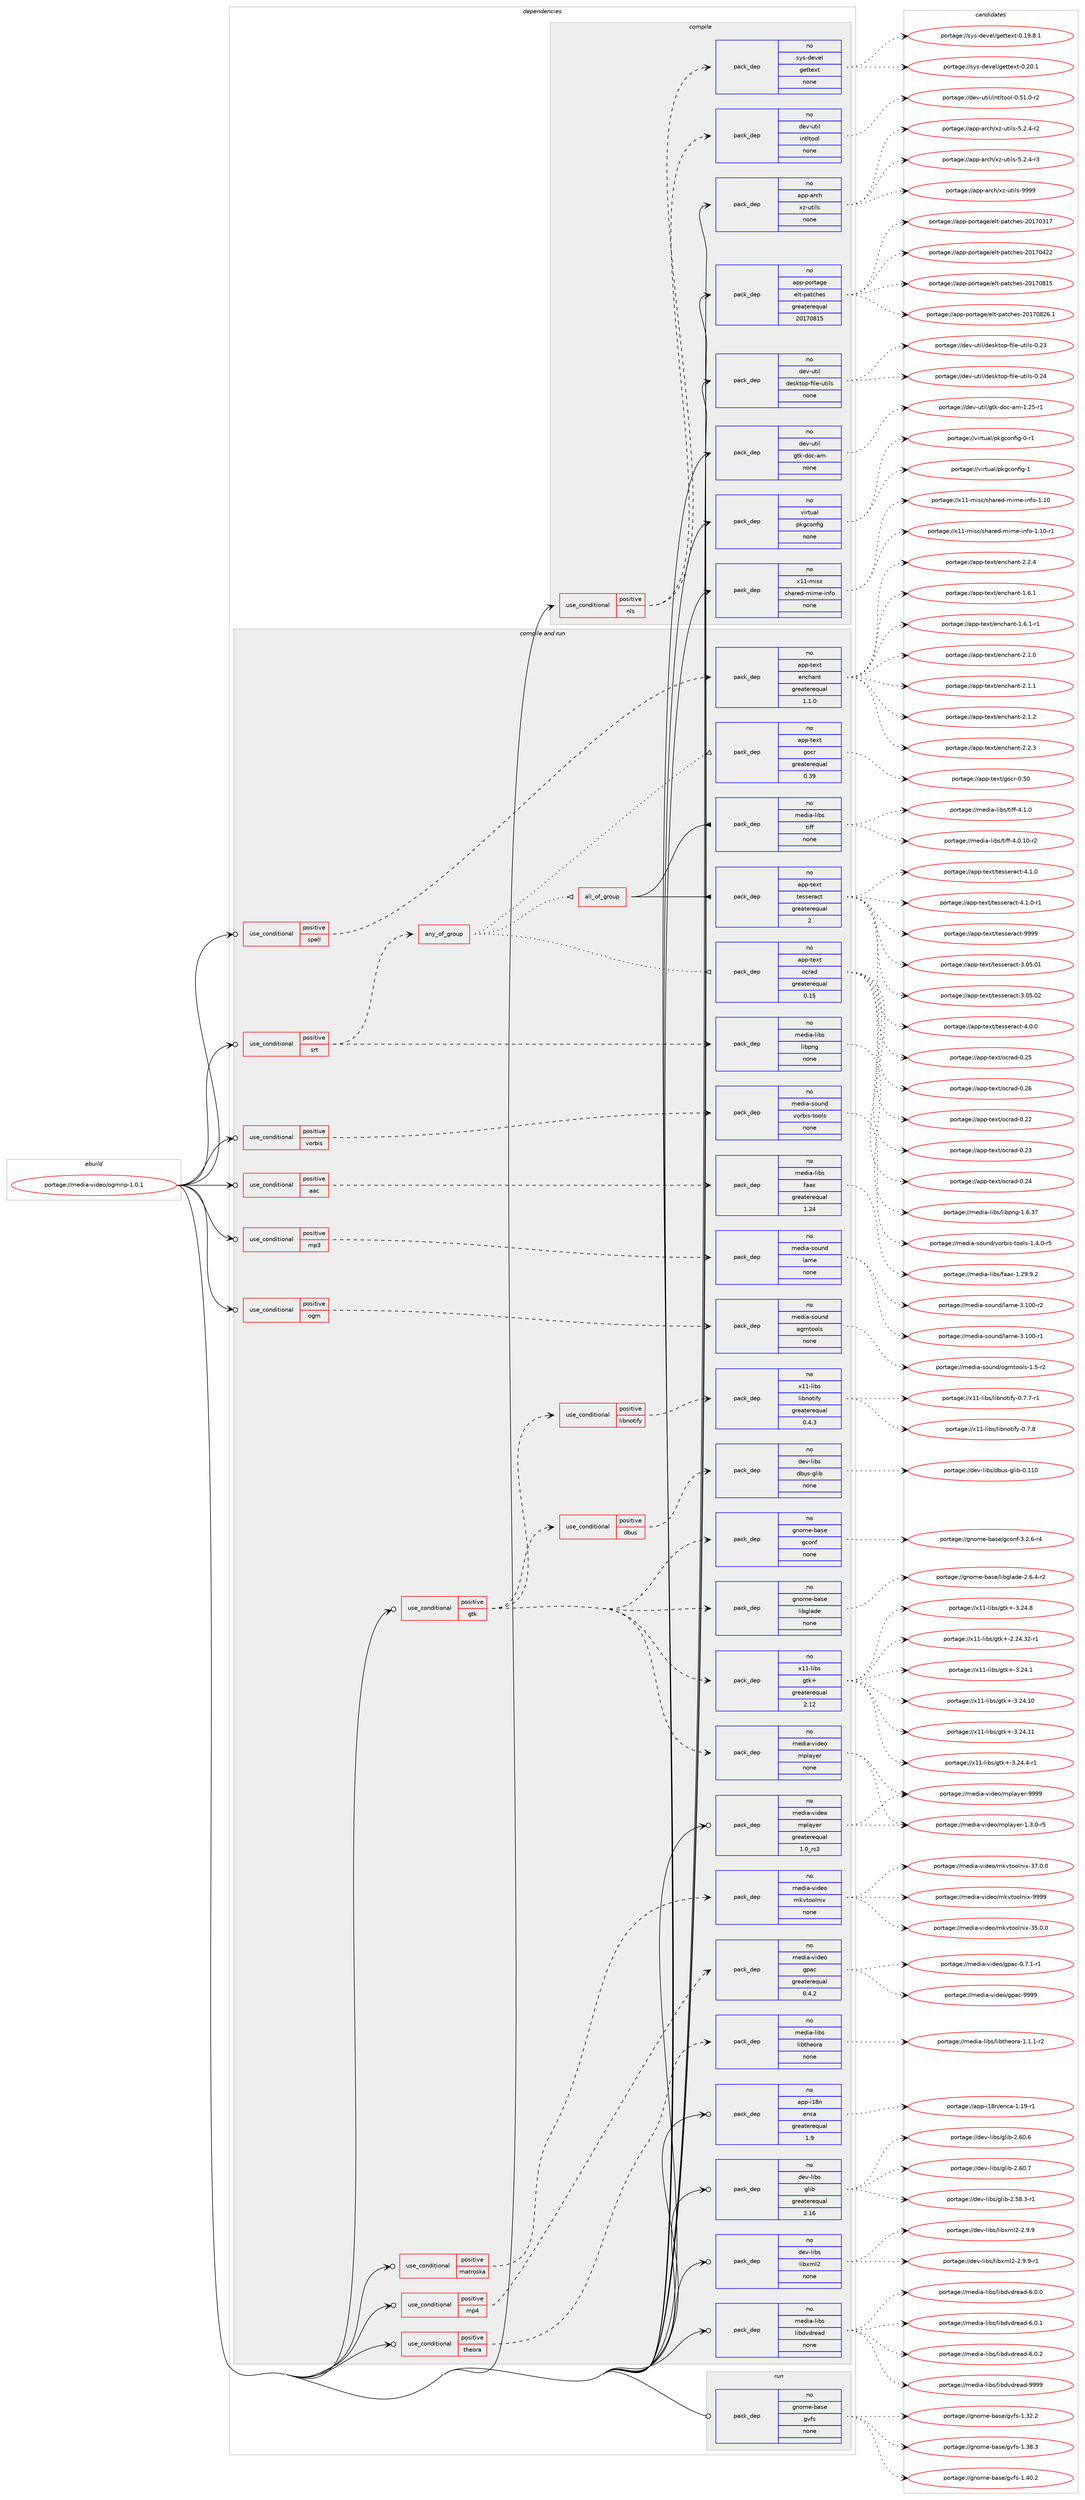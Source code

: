digraph prolog {

# *************
# Graph options
# *************

newrank=true;
concentrate=true;
compound=true;
graph [rankdir=LR,fontname=Helvetica,fontsize=10,ranksep=1.5];#, ranksep=2.5, nodesep=0.2];
edge  [arrowhead=vee];
node  [fontname=Helvetica,fontsize=10];

# **********
# The ebuild
# **********

subgraph cluster_leftcol {
color=gray;
rank=same;
label=<<i>ebuild</i>>;
id [label="portage://media-video/ogmrip-1.0.1", color=red, width=4, href="../media-video/ogmrip-1.0.1.svg"];
}

# ****************
# The dependencies
# ****************

subgraph cluster_midcol {
color=gray;
label=<<i>dependencies</i>>;
subgraph cluster_compile {
fillcolor="#eeeeee";
style=filled;
label=<<i>compile</i>>;
subgraph cond85376 {
dependency342218 [label=<<TABLE BORDER="0" CELLBORDER="1" CELLSPACING="0" CELLPADDING="4"><TR><TD ROWSPAN="3" CELLPADDING="10">use_conditional</TD></TR><TR><TD>positive</TD></TR><TR><TD>nls</TD></TR></TABLE>>, shape=none, color=red];
subgraph pack251244 {
dependency342219 [label=<<TABLE BORDER="0" CELLBORDER="1" CELLSPACING="0" CELLPADDING="4" WIDTH="220"><TR><TD ROWSPAN="6" CELLPADDING="30">pack_dep</TD></TR><TR><TD WIDTH="110">no</TD></TR><TR><TD>sys-devel</TD></TR><TR><TD>gettext</TD></TR><TR><TD>none</TD></TR><TR><TD></TD></TR></TABLE>>, shape=none, color=blue];
}
dependency342218:e -> dependency342219:w [weight=20,style="dashed",arrowhead="vee"];
subgraph pack251245 {
dependency342220 [label=<<TABLE BORDER="0" CELLBORDER="1" CELLSPACING="0" CELLPADDING="4" WIDTH="220"><TR><TD ROWSPAN="6" CELLPADDING="30">pack_dep</TD></TR><TR><TD WIDTH="110">no</TD></TR><TR><TD>dev-util</TD></TR><TR><TD>intltool</TD></TR><TR><TD>none</TD></TR><TR><TD></TD></TR></TABLE>>, shape=none, color=blue];
}
dependency342218:e -> dependency342220:w [weight=20,style="dashed",arrowhead="vee"];
}
id:e -> dependency342218:w [weight=20,style="solid",arrowhead="vee"];
subgraph pack251246 {
dependency342221 [label=<<TABLE BORDER="0" CELLBORDER="1" CELLSPACING="0" CELLPADDING="4" WIDTH="220"><TR><TD ROWSPAN="6" CELLPADDING="30">pack_dep</TD></TR><TR><TD WIDTH="110">no</TD></TR><TR><TD>app-arch</TD></TR><TR><TD>xz-utils</TD></TR><TR><TD>none</TD></TR><TR><TD></TD></TR></TABLE>>, shape=none, color=blue];
}
id:e -> dependency342221:w [weight=20,style="solid",arrowhead="vee"];
subgraph pack251247 {
dependency342222 [label=<<TABLE BORDER="0" CELLBORDER="1" CELLSPACING="0" CELLPADDING="4" WIDTH="220"><TR><TD ROWSPAN="6" CELLPADDING="30">pack_dep</TD></TR><TR><TD WIDTH="110">no</TD></TR><TR><TD>app-portage</TD></TR><TR><TD>elt-patches</TD></TR><TR><TD>greaterequal</TD></TR><TR><TD>20170815</TD></TR></TABLE>>, shape=none, color=blue];
}
id:e -> dependency342222:w [weight=20,style="solid",arrowhead="vee"];
subgraph pack251248 {
dependency342223 [label=<<TABLE BORDER="0" CELLBORDER="1" CELLSPACING="0" CELLPADDING="4" WIDTH="220"><TR><TD ROWSPAN="6" CELLPADDING="30">pack_dep</TD></TR><TR><TD WIDTH="110">no</TD></TR><TR><TD>dev-util</TD></TR><TR><TD>desktop-file-utils</TD></TR><TR><TD>none</TD></TR><TR><TD></TD></TR></TABLE>>, shape=none, color=blue];
}
id:e -> dependency342223:w [weight=20,style="solid",arrowhead="vee"];
subgraph pack251249 {
dependency342224 [label=<<TABLE BORDER="0" CELLBORDER="1" CELLSPACING="0" CELLPADDING="4" WIDTH="220"><TR><TD ROWSPAN="6" CELLPADDING="30">pack_dep</TD></TR><TR><TD WIDTH="110">no</TD></TR><TR><TD>dev-util</TD></TR><TR><TD>gtk-doc-am</TD></TR><TR><TD>none</TD></TR><TR><TD></TD></TR></TABLE>>, shape=none, color=blue];
}
id:e -> dependency342224:w [weight=20,style="solid",arrowhead="vee"];
subgraph pack251250 {
dependency342225 [label=<<TABLE BORDER="0" CELLBORDER="1" CELLSPACING="0" CELLPADDING="4" WIDTH="220"><TR><TD ROWSPAN="6" CELLPADDING="30">pack_dep</TD></TR><TR><TD WIDTH="110">no</TD></TR><TR><TD>virtual</TD></TR><TR><TD>pkgconfig</TD></TR><TR><TD>none</TD></TR><TR><TD></TD></TR></TABLE>>, shape=none, color=blue];
}
id:e -> dependency342225:w [weight=20,style="solid",arrowhead="vee"];
subgraph pack251251 {
dependency342226 [label=<<TABLE BORDER="0" CELLBORDER="1" CELLSPACING="0" CELLPADDING="4" WIDTH="220"><TR><TD ROWSPAN="6" CELLPADDING="30">pack_dep</TD></TR><TR><TD WIDTH="110">no</TD></TR><TR><TD>x11-misc</TD></TR><TR><TD>shared-mime-info</TD></TR><TR><TD>none</TD></TR><TR><TD></TD></TR></TABLE>>, shape=none, color=blue];
}
id:e -> dependency342226:w [weight=20,style="solid",arrowhead="vee"];
}
subgraph cluster_compileandrun {
fillcolor="#eeeeee";
style=filled;
label=<<i>compile and run</i>>;
subgraph cond85377 {
dependency342227 [label=<<TABLE BORDER="0" CELLBORDER="1" CELLSPACING="0" CELLPADDING="4"><TR><TD ROWSPAN="3" CELLPADDING="10">use_conditional</TD></TR><TR><TD>positive</TD></TR><TR><TD>aac</TD></TR></TABLE>>, shape=none, color=red];
subgraph pack251252 {
dependency342228 [label=<<TABLE BORDER="0" CELLBORDER="1" CELLSPACING="0" CELLPADDING="4" WIDTH="220"><TR><TD ROWSPAN="6" CELLPADDING="30">pack_dep</TD></TR><TR><TD WIDTH="110">no</TD></TR><TR><TD>media-libs</TD></TR><TR><TD>faac</TD></TR><TR><TD>greaterequal</TD></TR><TR><TD>1.24</TD></TR></TABLE>>, shape=none, color=blue];
}
dependency342227:e -> dependency342228:w [weight=20,style="dashed",arrowhead="vee"];
}
id:e -> dependency342227:w [weight=20,style="solid",arrowhead="odotvee"];
subgraph cond85378 {
dependency342229 [label=<<TABLE BORDER="0" CELLBORDER="1" CELLSPACING="0" CELLPADDING="4"><TR><TD ROWSPAN="3" CELLPADDING="10">use_conditional</TD></TR><TR><TD>positive</TD></TR><TR><TD>gtk</TD></TR></TABLE>>, shape=none, color=red];
subgraph pack251253 {
dependency342230 [label=<<TABLE BORDER="0" CELLBORDER="1" CELLSPACING="0" CELLPADDING="4" WIDTH="220"><TR><TD ROWSPAN="6" CELLPADDING="30">pack_dep</TD></TR><TR><TD WIDTH="110">no</TD></TR><TR><TD>x11-libs</TD></TR><TR><TD>gtk+</TD></TR><TR><TD>greaterequal</TD></TR><TR><TD>2.12</TD></TR></TABLE>>, shape=none, color=blue];
}
dependency342229:e -> dependency342230:w [weight=20,style="dashed",arrowhead="vee"];
subgraph pack251254 {
dependency342231 [label=<<TABLE BORDER="0" CELLBORDER="1" CELLSPACING="0" CELLPADDING="4" WIDTH="220"><TR><TD ROWSPAN="6" CELLPADDING="30">pack_dep</TD></TR><TR><TD WIDTH="110">no</TD></TR><TR><TD>gnome-base</TD></TR><TR><TD>libglade</TD></TR><TR><TD>none</TD></TR><TR><TD></TD></TR></TABLE>>, shape=none, color=blue];
}
dependency342229:e -> dependency342231:w [weight=20,style="dashed",arrowhead="vee"];
subgraph pack251255 {
dependency342232 [label=<<TABLE BORDER="0" CELLBORDER="1" CELLSPACING="0" CELLPADDING="4" WIDTH="220"><TR><TD ROWSPAN="6" CELLPADDING="30">pack_dep</TD></TR><TR><TD WIDTH="110">no</TD></TR><TR><TD>gnome-base</TD></TR><TR><TD>gconf</TD></TR><TR><TD>none</TD></TR><TR><TD></TD></TR></TABLE>>, shape=none, color=blue];
}
dependency342229:e -> dependency342232:w [weight=20,style="dashed",arrowhead="vee"];
subgraph cond85379 {
dependency342233 [label=<<TABLE BORDER="0" CELLBORDER="1" CELLSPACING="0" CELLPADDING="4"><TR><TD ROWSPAN="3" CELLPADDING="10">use_conditional</TD></TR><TR><TD>positive</TD></TR><TR><TD>dbus</TD></TR></TABLE>>, shape=none, color=red];
subgraph pack251256 {
dependency342234 [label=<<TABLE BORDER="0" CELLBORDER="1" CELLSPACING="0" CELLPADDING="4" WIDTH="220"><TR><TD ROWSPAN="6" CELLPADDING="30">pack_dep</TD></TR><TR><TD WIDTH="110">no</TD></TR><TR><TD>dev-libs</TD></TR><TR><TD>dbus-glib</TD></TR><TR><TD>none</TD></TR><TR><TD></TD></TR></TABLE>>, shape=none, color=blue];
}
dependency342233:e -> dependency342234:w [weight=20,style="dashed",arrowhead="vee"];
}
dependency342229:e -> dependency342233:w [weight=20,style="dashed",arrowhead="vee"];
subgraph cond85380 {
dependency342235 [label=<<TABLE BORDER="0" CELLBORDER="1" CELLSPACING="0" CELLPADDING="4"><TR><TD ROWSPAN="3" CELLPADDING="10">use_conditional</TD></TR><TR><TD>positive</TD></TR><TR><TD>libnotify</TD></TR></TABLE>>, shape=none, color=red];
subgraph pack251257 {
dependency342236 [label=<<TABLE BORDER="0" CELLBORDER="1" CELLSPACING="0" CELLPADDING="4" WIDTH="220"><TR><TD ROWSPAN="6" CELLPADDING="30">pack_dep</TD></TR><TR><TD WIDTH="110">no</TD></TR><TR><TD>x11-libs</TD></TR><TR><TD>libnotify</TD></TR><TR><TD>greaterequal</TD></TR><TR><TD>0.4.3</TD></TR></TABLE>>, shape=none, color=blue];
}
dependency342235:e -> dependency342236:w [weight=20,style="dashed",arrowhead="vee"];
}
dependency342229:e -> dependency342235:w [weight=20,style="dashed",arrowhead="vee"];
subgraph pack251258 {
dependency342237 [label=<<TABLE BORDER="0" CELLBORDER="1" CELLSPACING="0" CELLPADDING="4" WIDTH="220"><TR><TD ROWSPAN="6" CELLPADDING="30">pack_dep</TD></TR><TR><TD WIDTH="110">no</TD></TR><TR><TD>media-video</TD></TR><TR><TD>mplayer</TD></TR><TR><TD>none</TD></TR><TR><TD></TD></TR></TABLE>>, shape=none, color=blue];
}
dependency342229:e -> dependency342237:w [weight=20,style="dashed",arrowhead="vee"];
}
id:e -> dependency342229:w [weight=20,style="solid",arrowhead="odotvee"];
subgraph cond85381 {
dependency342238 [label=<<TABLE BORDER="0" CELLBORDER="1" CELLSPACING="0" CELLPADDING="4"><TR><TD ROWSPAN="3" CELLPADDING="10">use_conditional</TD></TR><TR><TD>positive</TD></TR><TR><TD>matroska</TD></TR></TABLE>>, shape=none, color=red];
subgraph pack251259 {
dependency342239 [label=<<TABLE BORDER="0" CELLBORDER="1" CELLSPACING="0" CELLPADDING="4" WIDTH="220"><TR><TD ROWSPAN="6" CELLPADDING="30">pack_dep</TD></TR><TR><TD WIDTH="110">no</TD></TR><TR><TD>media-video</TD></TR><TR><TD>mkvtoolnix</TD></TR><TR><TD>none</TD></TR><TR><TD></TD></TR></TABLE>>, shape=none, color=blue];
}
dependency342238:e -> dependency342239:w [weight=20,style="dashed",arrowhead="vee"];
}
id:e -> dependency342238:w [weight=20,style="solid",arrowhead="odotvee"];
subgraph cond85382 {
dependency342240 [label=<<TABLE BORDER="0" CELLBORDER="1" CELLSPACING="0" CELLPADDING="4"><TR><TD ROWSPAN="3" CELLPADDING="10">use_conditional</TD></TR><TR><TD>positive</TD></TR><TR><TD>mp3</TD></TR></TABLE>>, shape=none, color=red];
subgraph pack251260 {
dependency342241 [label=<<TABLE BORDER="0" CELLBORDER="1" CELLSPACING="0" CELLPADDING="4" WIDTH="220"><TR><TD ROWSPAN="6" CELLPADDING="30">pack_dep</TD></TR><TR><TD WIDTH="110">no</TD></TR><TR><TD>media-sound</TD></TR><TR><TD>lame</TD></TR><TR><TD>none</TD></TR><TR><TD></TD></TR></TABLE>>, shape=none, color=blue];
}
dependency342240:e -> dependency342241:w [weight=20,style="dashed",arrowhead="vee"];
}
id:e -> dependency342240:w [weight=20,style="solid",arrowhead="odotvee"];
subgraph cond85383 {
dependency342242 [label=<<TABLE BORDER="0" CELLBORDER="1" CELLSPACING="0" CELLPADDING="4"><TR><TD ROWSPAN="3" CELLPADDING="10">use_conditional</TD></TR><TR><TD>positive</TD></TR><TR><TD>mp4</TD></TR></TABLE>>, shape=none, color=red];
subgraph pack251261 {
dependency342243 [label=<<TABLE BORDER="0" CELLBORDER="1" CELLSPACING="0" CELLPADDING="4" WIDTH="220"><TR><TD ROWSPAN="6" CELLPADDING="30">pack_dep</TD></TR><TR><TD WIDTH="110">no</TD></TR><TR><TD>media-video</TD></TR><TR><TD>gpac</TD></TR><TR><TD>greaterequal</TD></TR><TR><TD>0.4.2</TD></TR></TABLE>>, shape=none, color=blue];
}
dependency342242:e -> dependency342243:w [weight=20,style="dashed",arrowhead="vee"];
}
id:e -> dependency342242:w [weight=20,style="solid",arrowhead="odotvee"];
subgraph cond85384 {
dependency342244 [label=<<TABLE BORDER="0" CELLBORDER="1" CELLSPACING="0" CELLPADDING="4"><TR><TD ROWSPAN="3" CELLPADDING="10">use_conditional</TD></TR><TR><TD>positive</TD></TR><TR><TD>ogm</TD></TR></TABLE>>, shape=none, color=red];
subgraph pack251262 {
dependency342245 [label=<<TABLE BORDER="0" CELLBORDER="1" CELLSPACING="0" CELLPADDING="4" WIDTH="220"><TR><TD ROWSPAN="6" CELLPADDING="30">pack_dep</TD></TR><TR><TD WIDTH="110">no</TD></TR><TR><TD>media-sound</TD></TR><TR><TD>ogmtools</TD></TR><TR><TD>none</TD></TR><TR><TD></TD></TR></TABLE>>, shape=none, color=blue];
}
dependency342244:e -> dependency342245:w [weight=20,style="dashed",arrowhead="vee"];
}
id:e -> dependency342244:w [weight=20,style="solid",arrowhead="odotvee"];
subgraph cond85385 {
dependency342246 [label=<<TABLE BORDER="0" CELLBORDER="1" CELLSPACING="0" CELLPADDING="4"><TR><TD ROWSPAN="3" CELLPADDING="10">use_conditional</TD></TR><TR><TD>positive</TD></TR><TR><TD>spell</TD></TR></TABLE>>, shape=none, color=red];
subgraph pack251263 {
dependency342247 [label=<<TABLE BORDER="0" CELLBORDER="1" CELLSPACING="0" CELLPADDING="4" WIDTH="220"><TR><TD ROWSPAN="6" CELLPADDING="30">pack_dep</TD></TR><TR><TD WIDTH="110">no</TD></TR><TR><TD>app-text</TD></TR><TR><TD>enchant</TD></TR><TR><TD>greaterequal</TD></TR><TR><TD>1.1.0</TD></TR></TABLE>>, shape=none, color=blue];
}
dependency342246:e -> dependency342247:w [weight=20,style="dashed",arrowhead="vee"];
}
id:e -> dependency342246:w [weight=20,style="solid",arrowhead="odotvee"];
subgraph cond85386 {
dependency342248 [label=<<TABLE BORDER="0" CELLBORDER="1" CELLSPACING="0" CELLPADDING="4"><TR><TD ROWSPAN="3" CELLPADDING="10">use_conditional</TD></TR><TR><TD>positive</TD></TR><TR><TD>srt</TD></TR></TABLE>>, shape=none, color=red];
subgraph any5453 {
dependency342249 [label=<<TABLE BORDER="0" CELLBORDER="1" CELLSPACING="0" CELLPADDING="4"><TR><TD CELLPADDING="10">any_of_group</TD></TR></TABLE>>, shape=none, color=red];subgraph all148 {
dependency342250 [label=<<TABLE BORDER="0" CELLBORDER="1" CELLSPACING="0" CELLPADDING="4"><TR><TD CELLPADDING="10">all_of_group</TD></TR></TABLE>>, shape=none, color=red];subgraph pack251264 {
dependency342251 [label=<<TABLE BORDER="0" CELLBORDER="1" CELLSPACING="0" CELLPADDING="4" WIDTH="220"><TR><TD ROWSPAN="6" CELLPADDING="30">pack_dep</TD></TR><TR><TD WIDTH="110">no</TD></TR><TR><TD>app-text</TD></TR><TR><TD>tesseract</TD></TR><TR><TD>greaterequal</TD></TR><TR><TD>2</TD></TR></TABLE>>, shape=none, color=blue];
}
dependency342250:e -> dependency342251:w [weight=20,style="solid",arrowhead="inv"];
subgraph pack251265 {
dependency342252 [label=<<TABLE BORDER="0" CELLBORDER="1" CELLSPACING="0" CELLPADDING="4" WIDTH="220"><TR><TD ROWSPAN="6" CELLPADDING="30">pack_dep</TD></TR><TR><TD WIDTH="110">no</TD></TR><TR><TD>media-libs</TD></TR><TR><TD>tiff</TD></TR><TR><TD>none</TD></TR><TR><TD></TD></TR></TABLE>>, shape=none, color=blue];
}
dependency342250:e -> dependency342252:w [weight=20,style="solid",arrowhead="inv"];
}
dependency342249:e -> dependency342250:w [weight=20,style="dotted",arrowhead="oinv"];
subgraph pack251266 {
dependency342253 [label=<<TABLE BORDER="0" CELLBORDER="1" CELLSPACING="0" CELLPADDING="4" WIDTH="220"><TR><TD ROWSPAN="6" CELLPADDING="30">pack_dep</TD></TR><TR><TD WIDTH="110">no</TD></TR><TR><TD>app-text</TD></TR><TR><TD>gocr</TD></TR><TR><TD>greaterequal</TD></TR><TR><TD>0.39</TD></TR></TABLE>>, shape=none, color=blue];
}
dependency342249:e -> dependency342253:w [weight=20,style="dotted",arrowhead="oinv"];
subgraph pack251267 {
dependency342254 [label=<<TABLE BORDER="0" CELLBORDER="1" CELLSPACING="0" CELLPADDING="4" WIDTH="220"><TR><TD ROWSPAN="6" CELLPADDING="30">pack_dep</TD></TR><TR><TD WIDTH="110">no</TD></TR><TR><TD>app-text</TD></TR><TR><TD>ocrad</TD></TR><TR><TD>greaterequal</TD></TR><TR><TD>0.15</TD></TR></TABLE>>, shape=none, color=blue];
}
dependency342249:e -> dependency342254:w [weight=20,style="dotted",arrowhead="oinv"];
}
dependency342248:e -> dependency342249:w [weight=20,style="dashed",arrowhead="vee"];
subgraph pack251268 {
dependency342255 [label=<<TABLE BORDER="0" CELLBORDER="1" CELLSPACING="0" CELLPADDING="4" WIDTH="220"><TR><TD ROWSPAN="6" CELLPADDING="30">pack_dep</TD></TR><TR><TD WIDTH="110">no</TD></TR><TR><TD>media-libs</TD></TR><TR><TD>libpng</TD></TR><TR><TD>none</TD></TR><TR><TD></TD></TR></TABLE>>, shape=none, color=blue];
}
dependency342248:e -> dependency342255:w [weight=20,style="dashed",arrowhead="vee"];
}
id:e -> dependency342248:w [weight=20,style="solid",arrowhead="odotvee"];
subgraph cond85387 {
dependency342256 [label=<<TABLE BORDER="0" CELLBORDER="1" CELLSPACING="0" CELLPADDING="4"><TR><TD ROWSPAN="3" CELLPADDING="10">use_conditional</TD></TR><TR><TD>positive</TD></TR><TR><TD>theora</TD></TR></TABLE>>, shape=none, color=red];
subgraph pack251269 {
dependency342257 [label=<<TABLE BORDER="0" CELLBORDER="1" CELLSPACING="0" CELLPADDING="4" WIDTH="220"><TR><TD ROWSPAN="6" CELLPADDING="30">pack_dep</TD></TR><TR><TD WIDTH="110">no</TD></TR><TR><TD>media-libs</TD></TR><TR><TD>libtheora</TD></TR><TR><TD>none</TD></TR><TR><TD></TD></TR></TABLE>>, shape=none, color=blue];
}
dependency342256:e -> dependency342257:w [weight=20,style="dashed",arrowhead="vee"];
}
id:e -> dependency342256:w [weight=20,style="solid",arrowhead="odotvee"];
subgraph cond85388 {
dependency342258 [label=<<TABLE BORDER="0" CELLBORDER="1" CELLSPACING="0" CELLPADDING="4"><TR><TD ROWSPAN="3" CELLPADDING="10">use_conditional</TD></TR><TR><TD>positive</TD></TR><TR><TD>vorbis</TD></TR></TABLE>>, shape=none, color=red];
subgraph pack251270 {
dependency342259 [label=<<TABLE BORDER="0" CELLBORDER="1" CELLSPACING="0" CELLPADDING="4" WIDTH="220"><TR><TD ROWSPAN="6" CELLPADDING="30">pack_dep</TD></TR><TR><TD WIDTH="110">no</TD></TR><TR><TD>media-sound</TD></TR><TR><TD>vorbis-tools</TD></TR><TR><TD>none</TD></TR><TR><TD></TD></TR></TABLE>>, shape=none, color=blue];
}
dependency342258:e -> dependency342259:w [weight=20,style="dashed",arrowhead="vee"];
}
id:e -> dependency342258:w [weight=20,style="solid",arrowhead="odotvee"];
subgraph pack251271 {
dependency342260 [label=<<TABLE BORDER="0" CELLBORDER="1" CELLSPACING="0" CELLPADDING="4" WIDTH="220"><TR><TD ROWSPAN="6" CELLPADDING="30">pack_dep</TD></TR><TR><TD WIDTH="110">no</TD></TR><TR><TD>app-i18n</TD></TR><TR><TD>enca</TD></TR><TR><TD>greaterequal</TD></TR><TR><TD>1.9</TD></TR></TABLE>>, shape=none, color=blue];
}
id:e -> dependency342260:w [weight=20,style="solid",arrowhead="odotvee"];
subgraph pack251272 {
dependency342261 [label=<<TABLE BORDER="0" CELLBORDER="1" CELLSPACING="0" CELLPADDING="4" WIDTH="220"><TR><TD ROWSPAN="6" CELLPADDING="30">pack_dep</TD></TR><TR><TD WIDTH="110">no</TD></TR><TR><TD>dev-libs</TD></TR><TR><TD>glib</TD></TR><TR><TD>greaterequal</TD></TR><TR><TD>2.16</TD></TR></TABLE>>, shape=none, color=blue];
}
id:e -> dependency342261:w [weight=20,style="solid",arrowhead="odotvee"];
subgraph pack251273 {
dependency342262 [label=<<TABLE BORDER="0" CELLBORDER="1" CELLSPACING="0" CELLPADDING="4" WIDTH="220"><TR><TD ROWSPAN="6" CELLPADDING="30">pack_dep</TD></TR><TR><TD WIDTH="110">no</TD></TR><TR><TD>dev-libs</TD></TR><TR><TD>libxml2</TD></TR><TR><TD>none</TD></TR><TR><TD></TD></TR></TABLE>>, shape=none, color=blue];
}
id:e -> dependency342262:w [weight=20,style="solid",arrowhead="odotvee"];
subgraph pack251274 {
dependency342263 [label=<<TABLE BORDER="0" CELLBORDER="1" CELLSPACING="0" CELLPADDING="4" WIDTH="220"><TR><TD ROWSPAN="6" CELLPADDING="30">pack_dep</TD></TR><TR><TD WIDTH="110">no</TD></TR><TR><TD>media-libs</TD></TR><TR><TD>libdvdread</TD></TR><TR><TD>none</TD></TR><TR><TD></TD></TR></TABLE>>, shape=none, color=blue];
}
id:e -> dependency342263:w [weight=20,style="solid",arrowhead="odotvee"];
subgraph pack251275 {
dependency342264 [label=<<TABLE BORDER="0" CELLBORDER="1" CELLSPACING="0" CELLPADDING="4" WIDTH="220"><TR><TD ROWSPAN="6" CELLPADDING="30">pack_dep</TD></TR><TR><TD WIDTH="110">no</TD></TR><TR><TD>media-video</TD></TR><TR><TD>mplayer</TD></TR><TR><TD>greaterequal</TD></TR><TR><TD>1.0_rc2</TD></TR></TABLE>>, shape=none, color=blue];
}
id:e -> dependency342264:w [weight=20,style="solid",arrowhead="odotvee"];
}
subgraph cluster_run {
fillcolor="#eeeeee";
style=filled;
label=<<i>run</i>>;
subgraph pack251276 {
dependency342265 [label=<<TABLE BORDER="0" CELLBORDER="1" CELLSPACING="0" CELLPADDING="4" WIDTH="220"><TR><TD ROWSPAN="6" CELLPADDING="30">pack_dep</TD></TR><TR><TD WIDTH="110">no</TD></TR><TR><TD>gnome-base</TD></TR><TR><TD>gvfs</TD></TR><TR><TD>none</TD></TR><TR><TD></TD></TR></TABLE>>, shape=none, color=blue];
}
id:e -> dependency342265:w [weight=20,style="solid",arrowhead="odot"];
}
}

# **************
# The candidates
# **************

subgraph cluster_choices {
rank=same;
color=gray;
label=<<i>candidates</i>>;

subgraph choice251244 {
color=black;
nodesep=1;
choiceportage1151211154510010111810110847103101116116101120116454846495746564649 [label="portage://sys-devel/gettext-0.19.8.1", color=red, width=4,href="../sys-devel/gettext-0.19.8.1.svg"];
choiceportage115121115451001011181011084710310111611610112011645484650484649 [label="portage://sys-devel/gettext-0.20.1", color=red, width=4,href="../sys-devel/gettext-0.20.1.svg"];
dependency342219:e -> choiceportage1151211154510010111810110847103101116116101120116454846495746564649:w [style=dotted,weight="100"];
dependency342219:e -> choiceportage115121115451001011181011084710310111611610112011645484650484649:w [style=dotted,weight="100"];
}
subgraph choice251245 {
color=black;
nodesep=1;
choiceportage1001011184511711610510847105110116108116111111108454846534946484511450 [label="portage://dev-util/intltool-0.51.0-r2", color=red, width=4,href="../dev-util/intltool-0.51.0-r2.svg"];
dependency342220:e -> choiceportage1001011184511711610510847105110116108116111111108454846534946484511450:w [style=dotted,weight="100"];
}
subgraph choice251246 {
color=black;
nodesep=1;
choiceportage9711211245971149910447120122451171161051081154553465046524511450 [label="portage://app-arch/xz-utils-5.2.4-r2", color=red, width=4,href="../app-arch/xz-utils-5.2.4-r2.svg"];
choiceportage9711211245971149910447120122451171161051081154553465046524511451 [label="portage://app-arch/xz-utils-5.2.4-r3", color=red, width=4,href="../app-arch/xz-utils-5.2.4-r3.svg"];
choiceportage9711211245971149910447120122451171161051081154557575757 [label="portage://app-arch/xz-utils-9999", color=red, width=4,href="../app-arch/xz-utils-9999.svg"];
dependency342221:e -> choiceportage9711211245971149910447120122451171161051081154553465046524511450:w [style=dotted,weight="100"];
dependency342221:e -> choiceportage9711211245971149910447120122451171161051081154553465046524511451:w [style=dotted,weight="100"];
dependency342221:e -> choiceportage9711211245971149910447120122451171161051081154557575757:w [style=dotted,weight="100"];
}
subgraph choice251247 {
color=black;
nodesep=1;
choiceportage97112112451121111141169710310147101108116451129711699104101115455048495548514955 [label="portage://app-portage/elt-patches-20170317", color=red, width=4,href="../app-portage/elt-patches-20170317.svg"];
choiceportage97112112451121111141169710310147101108116451129711699104101115455048495548525050 [label="portage://app-portage/elt-patches-20170422", color=red, width=4,href="../app-portage/elt-patches-20170422.svg"];
choiceportage97112112451121111141169710310147101108116451129711699104101115455048495548564953 [label="portage://app-portage/elt-patches-20170815", color=red, width=4,href="../app-portage/elt-patches-20170815.svg"];
choiceportage971121124511211111411697103101471011081164511297116991041011154550484955485650544649 [label="portage://app-portage/elt-patches-20170826.1", color=red, width=4,href="../app-portage/elt-patches-20170826.1.svg"];
dependency342222:e -> choiceportage97112112451121111141169710310147101108116451129711699104101115455048495548514955:w [style=dotted,weight="100"];
dependency342222:e -> choiceportage97112112451121111141169710310147101108116451129711699104101115455048495548525050:w [style=dotted,weight="100"];
dependency342222:e -> choiceportage97112112451121111141169710310147101108116451129711699104101115455048495548564953:w [style=dotted,weight="100"];
dependency342222:e -> choiceportage971121124511211111411697103101471011081164511297116991041011154550484955485650544649:w [style=dotted,weight="100"];
}
subgraph choice251248 {
color=black;
nodesep=1;
choiceportage100101118451171161051084710010111510711611111245102105108101451171161051081154548465051 [label="portage://dev-util/desktop-file-utils-0.23", color=red, width=4,href="../dev-util/desktop-file-utils-0.23.svg"];
choiceportage100101118451171161051084710010111510711611111245102105108101451171161051081154548465052 [label="portage://dev-util/desktop-file-utils-0.24", color=red, width=4,href="../dev-util/desktop-file-utils-0.24.svg"];
dependency342223:e -> choiceportage100101118451171161051084710010111510711611111245102105108101451171161051081154548465051:w [style=dotted,weight="100"];
dependency342223:e -> choiceportage100101118451171161051084710010111510711611111245102105108101451171161051081154548465052:w [style=dotted,weight="100"];
}
subgraph choice251249 {
color=black;
nodesep=1;
choiceportage10010111845117116105108471031161074510011199459710945494650534511449 [label="portage://dev-util/gtk-doc-am-1.25-r1", color=red, width=4,href="../dev-util/gtk-doc-am-1.25-r1.svg"];
dependency342224:e -> choiceportage10010111845117116105108471031161074510011199459710945494650534511449:w [style=dotted,weight="100"];
}
subgraph choice251250 {
color=black;
nodesep=1;
choiceportage11810511411611797108471121071039911111010210510345484511449 [label="portage://virtual/pkgconfig-0-r1", color=red, width=4,href="../virtual/pkgconfig-0-r1.svg"];
choiceportage1181051141161179710847112107103991111101021051034549 [label="portage://virtual/pkgconfig-1", color=red, width=4,href="../virtual/pkgconfig-1.svg"];
dependency342225:e -> choiceportage11810511411611797108471121071039911111010210510345484511449:w [style=dotted,weight="100"];
dependency342225:e -> choiceportage1181051141161179710847112107103991111101021051034549:w [style=dotted,weight="100"];
}
subgraph choice251251 {
color=black;
nodesep=1;
choiceportage12049494510910511599471151049711410110045109105109101451051101021114549464948 [label="portage://x11-misc/shared-mime-info-1.10", color=red, width=4,href="../x11-misc/shared-mime-info-1.10.svg"];
choiceportage120494945109105115994711510497114101100451091051091014510511010211145494649484511449 [label="portage://x11-misc/shared-mime-info-1.10-r1", color=red, width=4,href="../x11-misc/shared-mime-info-1.10-r1.svg"];
dependency342226:e -> choiceportage12049494510910511599471151049711410110045109105109101451051101021114549464948:w [style=dotted,weight="100"];
dependency342226:e -> choiceportage120494945109105115994711510497114101100451091051091014510511010211145494649484511449:w [style=dotted,weight="100"];
}
subgraph choice251252 {
color=black;
nodesep=1;
choiceportage10910110010597451081059811547102979799454946505746574650 [label="portage://media-libs/faac-1.29.9.2", color=red, width=4,href="../media-libs/faac-1.29.9.2.svg"];
dependency342228:e -> choiceportage10910110010597451081059811547102979799454946505746574650:w [style=dotted,weight="100"];
}
subgraph choice251253 {
color=black;
nodesep=1;
choiceportage12049494510810598115471031161074345504650524651504511449 [label="portage://x11-libs/gtk+-2.24.32-r1", color=red, width=4,href="../x11-libs/gtk+-2.24.32-r1.svg"];
choiceportage12049494510810598115471031161074345514650524649 [label="portage://x11-libs/gtk+-3.24.1", color=red, width=4,href="../x11-libs/gtk+-3.24.1.svg"];
choiceportage1204949451081059811547103116107434551465052464948 [label="portage://x11-libs/gtk+-3.24.10", color=red, width=4,href="../x11-libs/gtk+-3.24.10.svg"];
choiceportage1204949451081059811547103116107434551465052464949 [label="portage://x11-libs/gtk+-3.24.11", color=red, width=4,href="../x11-libs/gtk+-3.24.11.svg"];
choiceportage120494945108105981154710311610743455146505246524511449 [label="portage://x11-libs/gtk+-3.24.4-r1", color=red, width=4,href="../x11-libs/gtk+-3.24.4-r1.svg"];
choiceportage12049494510810598115471031161074345514650524656 [label="portage://x11-libs/gtk+-3.24.8", color=red, width=4,href="../x11-libs/gtk+-3.24.8.svg"];
dependency342230:e -> choiceportage12049494510810598115471031161074345504650524651504511449:w [style=dotted,weight="100"];
dependency342230:e -> choiceportage12049494510810598115471031161074345514650524649:w [style=dotted,weight="100"];
dependency342230:e -> choiceportage1204949451081059811547103116107434551465052464948:w [style=dotted,weight="100"];
dependency342230:e -> choiceportage1204949451081059811547103116107434551465052464949:w [style=dotted,weight="100"];
dependency342230:e -> choiceportage120494945108105981154710311610743455146505246524511449:w [style=dotted,weight="100"];
dependency342230:e -> choiceportage12049494510810598115471031161074345514650524656:w [style=dotted,weight="100"];
}
subgraph choice251254 {
color=black;
nodesep=1;
choiceportage1031101111091014598971151014710810598103108971001014550465446524511450 [label="portage://gnome-base/libglade-2.6.4-r2", color=red, width=4,href="../gnome-base/libglade-2.6.4-r2.svg"];
dependency342231:e -> choiceportage1031101111091014598971151014710810598103108971001014550465446524511450:w [style=dotted,weight="100"];
}
subgraph choice251255 {
color=black;
nodesep=1;
choiceportage10311011110910145989711510147103991111101024551465046544511452 [label="portage://gnome-base/gconf-3.2.6-r4", color=red, width=4,href="../gnome-base/gconf-3.2.6-r4.svg"];
dependency342232:e -> choiceportage10311011110910145989711510147103991111101024551465046544511452:w [style=dotted,weight="100"];
}
subgraph choice251256 {
color=black;
nodesep=1;
choiceportage100101118451081059811547100981171154510310810598454846494948 [label="portage://dev-libs/dbus-glib-0.110", color=red, width=4,href="../dev-libs/dbus-glib-0.110.svg"];
dependency342234:e -> choiceportage100101118451081059811547100981171154510310810598454846494948:w [style=dotted,weight="100"];
}
subgraph choice251257 {
color=black;
nodesep=1;
choiceportage1204949451081059811547108105981101111161051021214548465546554511449 [label="portage://x11-libs/libnotify-0.7.7-r1", color=red, width=4,href="../x11-libs/libnotify-0.7.7-r1.svg"];
choiceportage120494945108105981154710810598110111116105102121454846554656 [label="portage://x11-libs/libnotify-0.7.8", color=red, width=4,href="../x11-libs/libnotify-0.7.8.svg"];
dependency342236:e -> choiceportage1204949451081059811547108105981101111161051021214548465546554511449:w [style=dotted,weight="100"];
dependency342236:e -> choiceportage120494945108105981154710810598110111116105102121454846554656:w [style=dotted,weight="100"];
}
subgraph choice251258 {
color=black;
nodesep=1;
choiceportage109101100105974511810510010111147109112108971211011144549465146484511453 [label="portage://media-video/mplayer-1.3.0-r5", color=red, width=4,href="../media-video/mplayer-1.3.0-r5.svg"];
choiceportage109101100105974511810510010111147109112108971211011144557575757 [label="portage://media-video/mplayer-9999", color=red, width=4,href="../media-video/mplayer-9999.svg"];
dependency342237:e -> choiceportage109101100105974511810510010111147109112108971211011144549465146484511453:w [style=dotted,weight="100"];
dependency342237:e -> choiceportage109101100105974511810510010111147109112108971211011144557575757:w [style=dotted,weight="100"];
}
subgraph choice251259 {
color=black;
nodesep=1;
choiceportage10910110010597451181051001011114710910711811611111110811010512045515346484648 [label="portage://media-video/mkvtoolnix-35.0.0", color=red, width=4,href="../media-video/mkvtoolnix-35.0.0.svg"];
choiceportage10910110010597451181051001011114710910711811611111110811010512045515546484648 [label="portage://media-video/mkvtoolnix-37.0.0", color=red, width=4,href="../media-video/mkvtoolnix-37.0.0.svg"];
choiceportage1091011001059745118105100101111471091071181161111111081101051204557575757 [label="portage://media-video/mkvtoolnix-9999", color=red, width=4,href="../media-video/mkvtoolnix-9999.svg"];
dependency342239:e -> choiceportage10910110010597451181051001011114710910711811611111110811010512045515346484648:w [style=dotted,weight="100"];
dependency342239:e -> choiceportage10910110010597451181051001011114710910711811611111110811010512045515546484648:w [style=dotted,weight="100"];
dependency342239:e -> choiceportage1091011001059745118105100101111471091071181161111111081101051204557575757:w [style=dotted,weight="100"];
}
subgraph choice251260 {
color=black;
nodesep=1;
choiceportage109101100105974511511111711010047108971091014551464948484511449 [label="portage://media-sound/lame-3.100-r1", color=red, width=4,href="../media-sound/lame-3.100-r1.svg"];
choiceportage109101100105974511511111711010047108971091014551464948484511450 [label="portage://media-sound/lame-3.100-r2", color=red, width=4,href="../media-sound/lame-3.100-r2.svg"];
dependency342241:e -> choiceportage109101100105974511511111711010047108971091014551464948484511449:w [style=dotted,weight="100"];
dependency342241:e -> choiceportage109101100105974511511111711010047108971091014551464948484511450:w [style=dotted,weight="100"];
}
subgraph choice251261 {
color=black;
nodesep=1;
choiceportage10910110010597451181051001011114710311297994548465546494511449 [label="portage://media-video/gpac-0.7.1-r1", color=red, width=4,href="../media-video/gpac-0.7.1-r1.svg"];
choiceportage10910110010597451181051001011114710311297994557575757 [label="portage://media-video/gpac-9999", color=red, width=4,href="../media-video/gpac-9999.svg"];
dependency342243:e -> choiceportage10910110010597451181051001011114710311297994548465546494511449:w [style=dotted,weight="100"];
dependency342243:e -> choiceportage10910110010597451181051001011114710311297994557575757:w [style=dotted,weight="100"];
}
subgraph choice251262 {
color=black;
nodesep=1;
choiceportage109101100105974511511111711010047111103109116111111108115454946534511450 [label="portage://media-sound/ogmtools-1.5-r2", color=red, width=4,href="../media-sound/ogmtools-1.5-r2.svg"];
dependency342245:e -> choiceportage109101100105974511511111711010047111103109116111111108115454946534511450:w [style=dotted,weight="100"];
}
subgraph choice251263 {
color=black;
nodesep=1;
choiceportage9711211245116101120116471011109910497110116454946544649 [label="portage://app-text/enchant-1.6.1", color=red, width=4,href="../app-text/enchant-1.6.1.svg"];
choiceportage97112112451161011201164710111099104971101164549465446494511449 [label="portage://app-text/enchant-1.6.1-r1", color=red, width=4,href="../app-text/enchant-1.6.1-r1.svg"];
choiceportage9711211245116101120116471011109910497110116455046494648 [label="portage://app-text/enchant-2.1.0", color=red, width=4,href="../app-text/enchant-2.1.0.svg"];
choiceportage9711211245116101120116471011109910497110116455046494649 [label="portage://app-text/enchant-2.1.1", color=red, width=4,href="../app-text/enchant-2.1.1.svg"];
choiceportage9711211245116101120116471011109910497110116455046494650 [label="portage://app-text/enchant-2.1.2", color=red, width=4,href="../app-text/enchant-2.1.2.svg"];
choiceportage9711211245116101120116471011109910497110116455046504651 [label="portage://app-text/enchant-2.2.3", color=red, width=4,href="../app-text/enchant-2.2.3.svg"];
choiceportage9711211245116101120116471011109910497110116455046504652 [label="portage://app-text/enchant-2.2.4", color=red, width=4,href="../app-text/enchant-2.2.4.svg"];
dependency342247:e -> choiceportage9711211245116101120116471011109910497110116454946544649:w [style=dotted,weight="100"];
dependency342247:e -> choiceportage97112112451161011201164710111099104971101164549465446494511449:w [style=dotted,weight="100"];
dependency342247:e -> choiceportage9711211245116101120116471011109910497110116455046494648:w [style=dotted,weight="100"];
dependency342247:e -> choiceportage9711211245116101120116471011109910497110116455046494649:w [style=dotted,weight="100"];
dependency342247:e -> choiceportage9711211245116101120116471011109910497110116455046494650:w [style=dotted,weight="100"];
dependency342247:e -> choiceportage9711211245116101120116471011109910497110116455046504651:w [style=dotted,weight="100"];
dependency342247:e -> choiceportage9711211245116101120116471011109910497110116455046504652:w [style=dotted,weight="100"];
}
subgraph choice251264 {
color=black;
nodesep=1;
choiceportage97112112451161011201164711610111511510111497991164551464853464849 [label="portage://app-text/tesseract-3.05.01", color=red, width=4,href="../app-text/tesseract-3.05.01.svg"];
choiceportage97112112451161011201164711610111511510111497991164551464853464850 [label="portage://app-text/tesseract-3.05.02", color=red, width=4,href="../app-text/tesseract-3.05.02.svg"];
choiceportage9711211245116101120116471161011151151011149799116455246484648 [label="portage://app-text/tesseract-4.0.0", color=red, width=4,href="../app-text/tesseract-4.0.0.svg"];
choiceportage9711211245116101120116471161011151151011149799116455246494648 [label="portage://app-text/tesseract-4.1.0", color=red, width=4,href="../app-text/tesseract-4.1.0.svg"];
choiceportage97112112451161011201164711610111511510111497991164552464946484511449 [label="portage://app-text/tesseract-4.1.0-r1", color=red, width=4,href="../app-text/tesseract-4.1.0-r1.svg"];
choiceportage97112112451161011201164711610111511510111497991164557575757 [label="portage://app-text/tesseract-9999", color=red, width=4,href="../app-text/tesseract-9999.svg"];
dependency342251:e -> choiceportage97112112451161011201164711610111511510111497991164551464853464849:w [style=dotted,weight="100"];
dependency342251:e -> choiceportage97112112451161011201164711610111511510111497991164551464853464850:w [style=dotted,weight="100"];
dependency342251:e -> choiceportage9711211245116101120116471161011151151011149799116455246484648:w [style=dotted,weight="100"];
dependency342251:e -> choiceportage9711211245116101120116471161011151151011149799116455246494648:w [style=dotted,weight="100"];
dependency342251:e -> choiceportage97112112451161011201164711610111511510111497991164552464946484511449:w [style=dotted,weight="100"];
dependency342251:e -> choiceportage97112112451161011201164711610111511510111497991164557575757:w [style=dotted,weight="100"];
}
subgraph choice251265 {
color=black;
nodesep=1;
choiceportage10910110010597451081059811547116105102102455246484649484511450 [label="portage://media-libs/tiff-4.0.10-r2", color=red, width=4,href="../media-libs/tiff-4.0.10-r2.svg"];
choiceportage10910110010597451081059811547116105102102455246494648 [label="portage://media-libs/tiff-4.1.0", color=red, width=4,href="../media-libs/tiff-4.1.0.svg"];
dependency342252:e -> choiceportage10910110010597451081059811547116105102102455246484649484511450:w [style=dotted,weight="100"];
dependency342252:e -> choiceportage10910110010597451081059811547116105102102455246494648:w [style=dotted,weight="100"];
}
subgraph choice251266 {
color=black;
nodesep=1;
choiceportage971121124511610112011647103111991144548465348 [label="portage://app-text/gocr-0.50", color=red, width=4,href="../app-text/gocr-0.50.svg"];
dependency342253:e -> choiceportage971121124511610112011647103111991144548465348:w [style=dotted,weight="100"];
}
subgraph choice251267 {
color=black;
nodesep=1;
choiceportage97112112451161011201164711199114971004548465050 [label="portage://app-text/ocrad-0.22", color=red, width=4,href="../app-text/ocrad-0.22.svg"];
choiceportage97112112451161011201164711199114971004548465051 [label="portage://app-text/ocrad-0.23", color=red, width=4,href="../app-text/ocrad-0.23.svg"];
choiceportage97112112451161011201164711199114971004548465052 [label="portage://app-text/ocrad-0.24", color=red, width=4,href="../app-text/ocrad-0.24.svg"];
choiceportage97112112451161011201164711199114971004548465053 [label="portage://app-text/ocrad-0.25", color=red, width=4,href="../app-text/ocrad-0.25.svg"];
choiceportage97112112451161011201164711199114971004548465054 [label="portage://app-text/ocrad-0.26", color=red, width=4,href="../app-text/ocrad-0.26.svg"];
dependency342254:e -> choiceportage97112112451161011201164711199114971004548465050:w [style=dotted,weight="100"];
dependency342254:e -> choiceportage97112112451161011201164711199114971004548465051:w [style=dotted,weight="100"];
dependency342254:e -> choiceportage97112112451161011201164711199114971004548465052:w [style=dotted,weight="100"];
dependency342254:e -> choiceportage97112112451161011201164711199114971004548465053:w [style=dotted,weight="100"];
dependency342254:e -> choiceportage97112112451161011201164711199114971004548465054:w [style=dotted,weight="100"];
}
subgraph choice251268 {
color=black;
nodesep=1;
choiceportage109101100105974510810598115471081059811211010345494654465155 [label="portage://media-libs/libpng-1.6.37", color=red, width=4,href="../media-libs/libpng-1.6.37.svg"];
dependency342255:e -> choiceportage109101100105974510810598115471081059811211010345494654465155:w [style=dotted,weight="100"];
}
subgraph choice251269 {
color=black;
nodesep=1;
choiceportage1091011001059745108105981154710810598116104101111114974549464946494511450 [label="portage://media-libs/libtheora-1.1.1-r2", color=red, width=4,href="../media-libs/libtheora-1.1.1-r2.svg"];
dependency342257:e -> choiceportage1091011001059745108105981154710810598116104101111114974549464946494511450:w [style=dotted,weight="100"];
}
subgraph choice251270 {
color=black;
nodesep=1;
choiceportage10910110010597451151111171101004711811111498105115451161111111081154549465246484511453 [label="portage://media-sound/vorbis-tools-1.4.0-r5", color=red, width=4,href="../media-sound/vorbis-tools-1.4.0-r5.svg"];
dependency342259:e -> choiceportage10910110010597451151111171101004711811111498105115451161111111081154549465246484511453:w [style=dotted,weight="100"];
}
subgraph choice251271 {
color=black;
nodesep=1;
choiceportage9711211245105495611047101110999745494649574511449 [label="portage://app-i18n/enca-1.19-r1", color=red, width=4,href="../app-i18n/enca-1.19-r1.svg"];
dependency342260:e -> choiceportage9711211245105495611047101110999745494649574511449:w [style=dotted,weight="100"];
}
subgraph choice251272 {
color=black;
nodesep=1;
choiceportage10010111845108105981154710310810598455046535646514511449 [label="portage://dev-libs/glib-2.58.3-r1", color=red, width=4,href="../dev-libs/glib-2.58.3-r1.svg"];
choiceportage1001011184510810598115471031081059845504654484654 [label="portage://dev-libs/glib-2.60.6", color=red, width=4,href="../dev-libs/glib-2.60.6.svg"];
choiceportage1001011184510810598115471031081059845504654484655 [label="portage://dev-libs/glib-2.60.7", color=red, width=4,href="../dev-libs/glib-2.60.7.svg"];
dependency342261:e -> choiceportage10010111845108105981154710310810598455046535646514511449:w [style=dotted,weight="100"];
dependency342261:e -> choiceportage1001011184510810598115471031081059845504654484654:w [style=dotted,weight="100"];
dependency342261:e -> choiceportage1001011184510810598115471031081059845504654484655:w [style=dotted,weight="100"];
}
subgraph choice251273 {
color=black;
nodesep=1;
choiceportage1001011184510810598115471081059812010910850455046574657 [label="portage://dev-libs/libxml2-2.9.9", color=red, width=4,href="../dev-libs/libxml2-2.9.9.svg"];
choiceportage10010111845108105981154710810598120109108504550465746574511449 [label="portage://dev-libs/libxml2-2.9.9-r1", color=red, width=4,href="../dev-libs/libxml2-2.9.9-r1.svg"];
dependency342262:e -> choiceportage1001011184510810598115471081059812010910850455046574657:w [style=dotted,weight="100"];
dependency342262:e -> choiceportage10010111845108105981154710810598120109108504550465746574511449:w [style=dotted,weight="100"];
}
subgraph choice251274 {
color=black;
nodesep=1;
choiceportage109101100105974510810598115471081059810011810011410197100455446484648 [label="portage://media-libs/libdvdread-6.0.0", color=red, width=4,href="../media-libs/libdvdread-6.0.0.svg"];
choiceportage109101100105974510810598115471081059810011810011410197100455446484649 [label="portage://media-libs/libdvdread-6.0.1", color=red, width=4,href="../media-libs/libdvdread-6.0.1.svg"];
choiceportage109101100105974510810598115471081059810011810011410197100455446484650 [label="portage://media-libs/libdvdread-6.0.2", color=red, width=4,href="../media-libs/libdvdread-6.0.2.svg"];
choiceportage1091011001059745108105981154710810598100118100114101971004557575757 [label="portage://media-libs/libdvdread-9999", color=red, width=4,href="../media-libs/libdvdread-9999.svg"];
dependency342263:e -> choiceportage109101100105974510810598115471081059810011810011410197100455446484648:w [style=dotted,weight="100"];
dependency342263:e -> choiceportage109101100105974510810598115471081059810011810011410197100455446484649:w [style=dotted,weight="100"];
dependency342263:e -> choiceportage109101100105974510810598115471081059810011810011410197100455446484650:w [style=dotted,weight="100"];
dependency342263:e -> choiceportage1091011001059745108105981154710810598100118100114101971004557575757:w [style=dotted,weight="100"];
}
subgraph choice251275 {
color=black;
nodesep=1;
choiceportage109101100105974511810510010111147109112108971211011144549465146484511453 [label="portage://media-video/mplayer-1.3.0-r5", color=red, width=4,href="../media-video/mplayer-1.3.0-r5.svg"];
choiceportage109101100105974511810510010111147109112108971211011144557575757 [label="portage://media-video/mplayer-9999", color=red, width=4,href="../media-video/mplayer-9999.svg"];
dependency342264:e -> choiceportage109101100105974511810510010111147109112108971211011144549465146484511453:w [style=dotted,weight="100"];
dependency342264:e -> choiceportage109101100105974511810510010111147109112108971211011144557575757:w [style=dotted,weight="100"];
}
subgraph choice251276 {
color=black;
nodesep=1;
choiceportage1031101111091014598971151014710311810211545494651504650 [label="portage://gnome-base/gvfs-1.32.2", color=red, width=4,href="../gnome-base/gvfs-1.32.2.svg"];
choiceportage1031101111091014598971151014710311810211545494651564651 [label="portage://gnome-base/gvfs-1.38.3", color=red, width=4,href="../gnome-base/gvfs-1.38.3.svg"];
choiceportage1031101111091014598971151014710311810211545494652484650 [label="portage://gnome-base/gvfs-1.40.2", color=red, width=4,href="../gnome-base/gvfs-1.40.2.svg"];
dependency342265:e -> choiceportage1031101111091014598971151014710311810211545494651504650:w [style=dotted,weight="100"];
dependency342265:e -> choiceportage1031101111091014598971151014710311810211545494651564651:w [style=dotted,weight="100"];
dependency342265:e -> choiceportage1031101111091014598971151014710311810211545494652484650:w [style=dotted,weight="100"];
}
}

}
